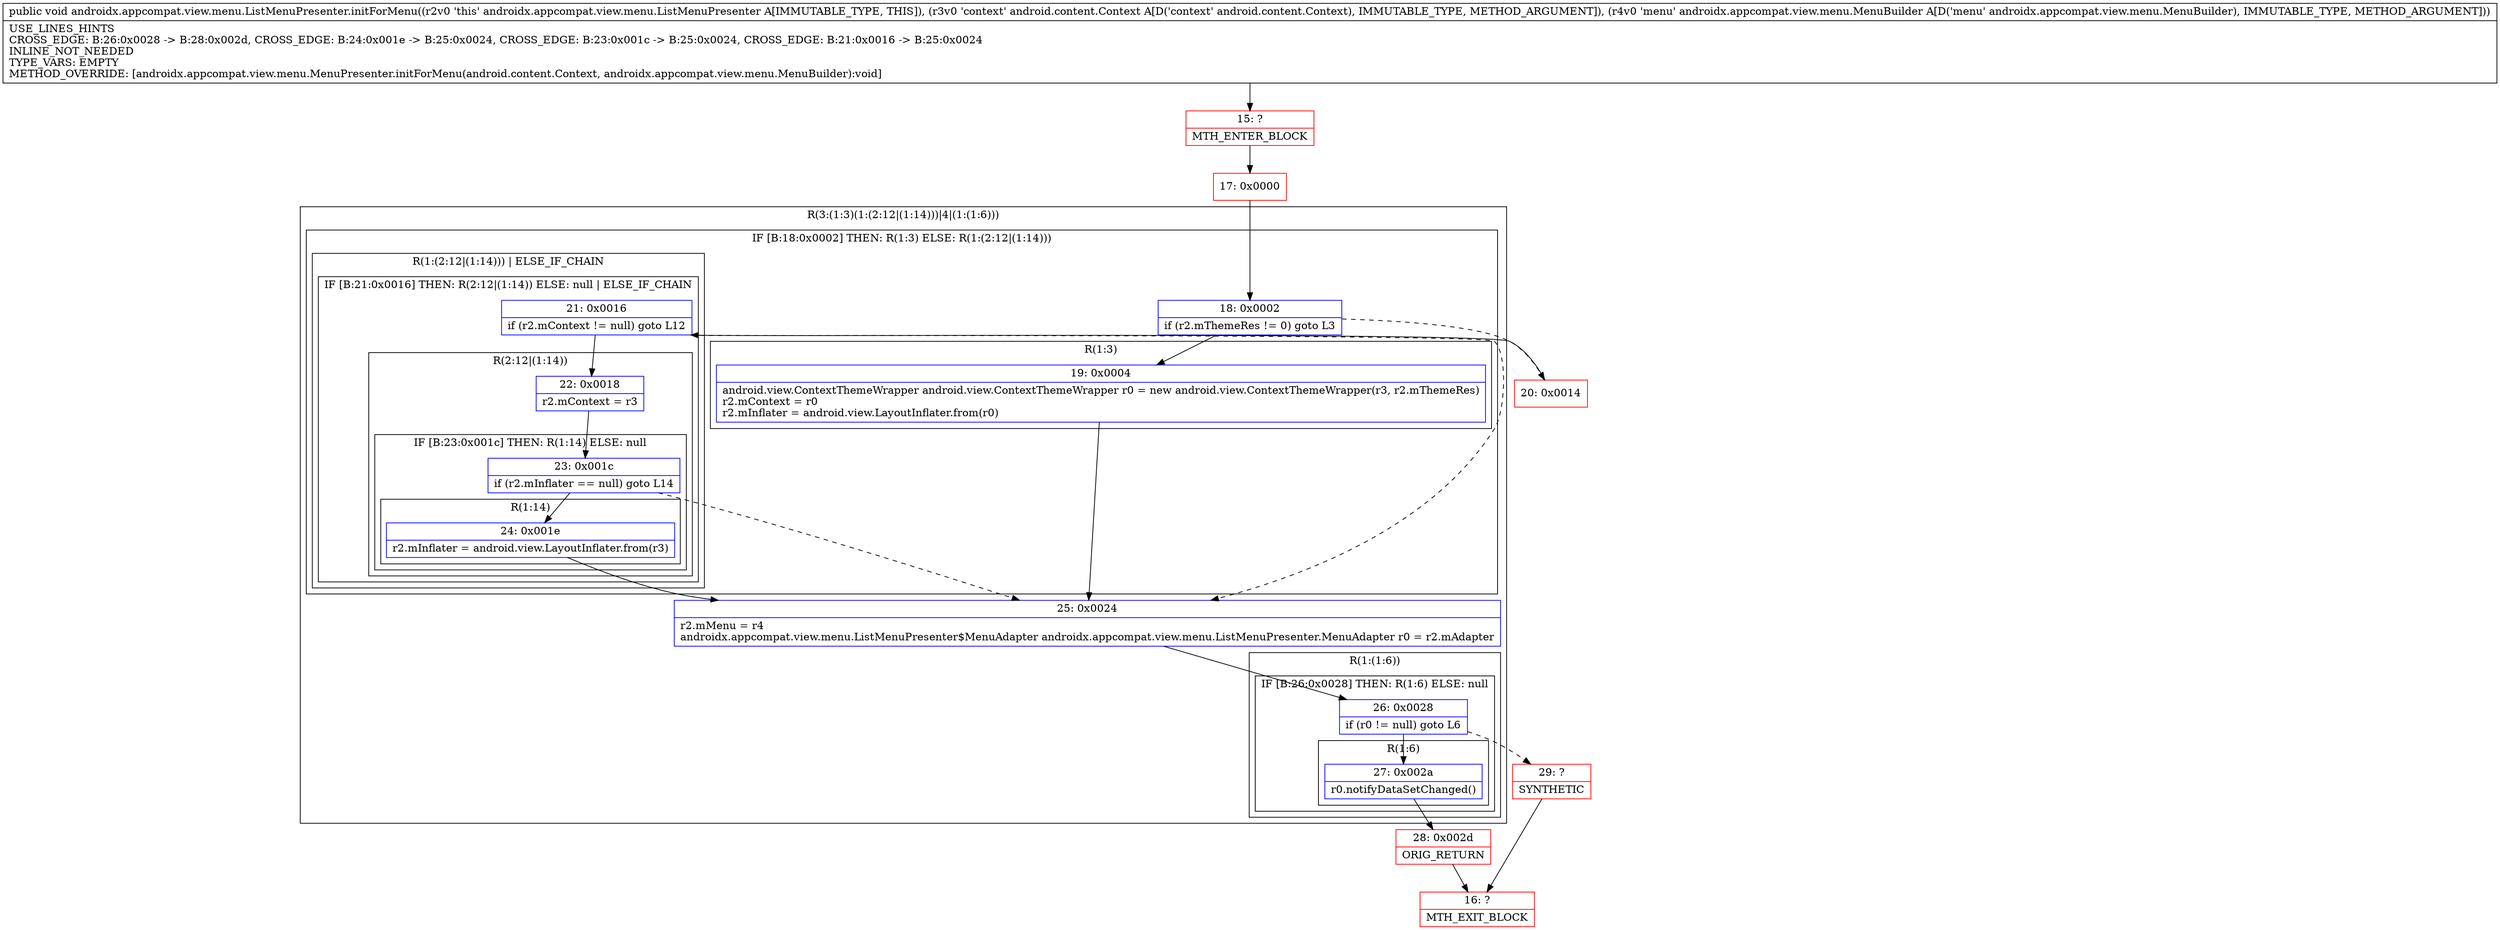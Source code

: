 digraph "CFG forandroidx.appcompat.view.menu.ListMenuPresenter.initForMenu(Landroid\/content\/Context;Landroidx\/appcompat\/view\/menu\/MenuBuilder;)V" {
subgraph cluster_Region_1588072214 {
label = "R(3:(1:3)(1:(2:12|(1:14)))|4|(1:(1:6)))";
node [shape=record,color=blue];
subgraph cluster_IfRegion_1159938053 {
label = "IF [B:18:0x0002] THEN: R(1:3) ELSE: R(1:(2:12|(1:14)))";
node [shape=record,color=blue];
Node_18 [shape=record,label="{18\:\ 0x0002|if (r2.mThemeRes != 0) goto L3\l}"];
subgraph cluster_Region_1150953077 {
label = "R(1:3)";
node [shape=record,color=blue];
Node_19 [shape=record,label="{19\:\ 0x0004|android.view.ContextThemeWrapper android.view.ContextThemeWrapper r0 = new android.view.ContextThemeWrapper(r3, r2.mThemeRes)\lr2.mContext = r0\lr2.mInflater = android.view.LayoutInflater.from(r0)\l}"];
}
subgraph cluster_Region_353813758 {
label = "R(1:(2:12|(1:14))) | ELSE_IF_CHAIN\l";
node [shape=record,color=blue];
subgraph cluster_IfRegion_1368303113 {
label = "IF [B:21:0x0016] THEN: R(2:12|(1:14)) ELSE: null | ELSE_IF_CHAIN\l";
node [shape=record,color=blue];
Node_21 [shape=record,label="{21\:\ 0x0016|if (r2.mContext != null) goto L12\l}"];
subgraph cluster_Region_422784972 {
label = "R(2:12|(1:14))";
node [shape=record,color=blue];
Node_22 [shape=record,label="{22\:\ 0x0018|r2.mContext = r3\l}"];
subgraph cluster_IfRegion_1179613063 {
label = "IF [B:23:0x001c] THEN: R(1:14) ELSE: null";
node [shape=record,color=blue];
Node_23 [shape=record,label="{23\:\ 0x001c|if (r2.mInflater == null) goto L14\l}"];
subgraph cluster_Region_1709009540 {
label = "R(1:14)";
node [shape=record,color=blue];
Node_24 [shape=record,label="{24\:\ 0x001e|r2.mInflater = android.view.LayoutInflater.from(r3)\l}"];
}
}
}
}
}
}
Node_25 [shape=record,label="{25\:\ 0x0024|r2.mMenu = r4\landroidx.appcompat.view.menu.ListMenuPresenter$MenuAdapter androidx.appcompat.view.menu.ListMenuPresenter.MenuAdapter r0 = r2.mAdapter\l}"];
subgraph cluster_Region_1095186136 {
label = "R(1:(1:6))";
node [shape=record,color=blue];
subgraph cluster_IfRegion_149023748 {
label = "IF [B:26:0x0028] THEN: R(1:6) ELSE: null";
node [shape=record,color=blue];
Node_26 [shape=record,label="{26\:\ 0x0028|if (r0 != null) goto L6\l}"];
subgraph cluster_Region_1468845237 {
label = "R(1:6)";
node [shape=record,color=blue];
Node_27 [shape=record,label="{27\:\ 0x002a|r0.notifyDataSetChanged()\l}"];
}
}
}
}
Node_15 [shape=record,color=red,label="{15\:\ ?|MTH_ENTER_BLOCK\l}"];
Node_17 [shape=record,color=red,label="{17\:\ 0x0000}"];
Node_28 [shape=record,color=red,label="{28\:\ 0x002d|ORIG_RETURN\l}"];
Node_16 [shape=record,color=red,label="{16\:\ ?|MTH_EXIT_BLOCK\l}"];
Node_29 [shape=record,color=red,label="{29\:\ ?|SYNTHETIC\l}"];
Node_20 [shape=record,color=red,label="{20\:\ 0x0014}"];
MethodNode[shape=record,label="{public void androidx.appcompat.view.menu.ListMenuPresenter.initForMenu((r2v0 'this' androidx.appcompat.view.menu.ListMenuPresenter A[IMMUTABLE_TYPE, THIS]), (r3v0 'context' android.content.Context A[D('context' android.content.Context), IMMUTABLE_TYPE, METHOD_ARGUMENT]), (r4v0 'menu' androidx.appcompat.view.menu.MenuBuilder A[D('menu' androidx.appcompat.view.menu.MenuBuilder), IMMUTABLE_TYPE, METHOD_ARGUMENT]))  | USE_LINES_HINTS\lCROSS_EDGE: B:26:0x0028 \-\> B:28:0x002d, CROSS_EDGE: B:24:0x001e \-\> B:25:0x0024, CROSS_EDGE: B:23:0x001c \-\> B:25:0x0024, CROSS_EDGE: B:21:0x0016 \-\> B:25:0x0024\lINLINE_NOT_NEEDED\lTYPE_VARS: EMPTY\lMETHOD_OVERRIDE: [androidx.appcompat.view.menu.MenuPresenter.initForMenu(android.content.Context, androidx.appcompat.view.menu.MenuBuilder):void]\l}"];
MethodNode -> Node_15;Node_18 -> Node_19;
Node_18 -> Node_20[style=dashed];
Node_19 -> Node_25;
Node_21 -> Node_22;
Node_21 -> Node_25[style=dashed];
Node_22 -> Node_23;
Node_23 -> Node_24;
Node_23 -> Node_25[style=dashed];
Node_24 -> Node_25;
Node_25 -> Node_26;
Node_26 -> Node_27;
Node_26 -> Node_29[style=dashed];
Node_27 -> Node_28;
Node_15 -> Node_17;
Node_17 -> Node_18;
Node_28 -> Node_16;
Node_29 -> Node_16;
Node_20 -> Node_21;
}

